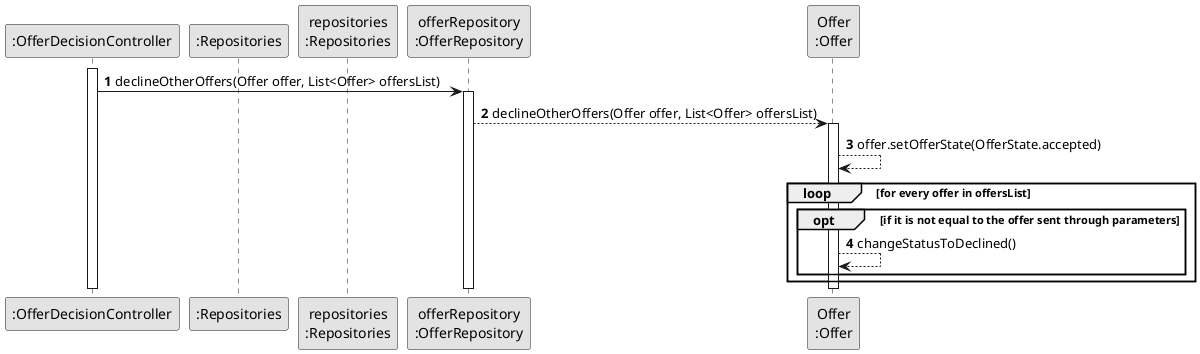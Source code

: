 @startuml
skinparam monochrome true
skinparam packageStyle rectangle
skinparam shadowing false

autonumber
participant ":OfferDecisionController" as controller
participant ":Repositories" as singleton
participant "repositories\n:Repositories" as repositories
participant "offerRepository\n:OfferRepository" as offerrepository
participant "Offer\n:Offer" as offer

activate controller
        controller -> offerrepository : declineOtherOffers(Offer offer, List<Offer> offersList)
                activate offerrepository
                offerrepository --> offer: declineOtherOffers(Offer offer, List<Offer> offersList)
                activate offer
                offer --> offer: offer.setOfferState(OfferState.accepted)
                loop for every offer in offersList
                        opt if it is not equal to the offer sent through parameters
                                offer --> offer : changeStatusToDeclined()
                        end
                end
        deactivate offer
        deactivate offerrepository
        deactivate controller
@enduml